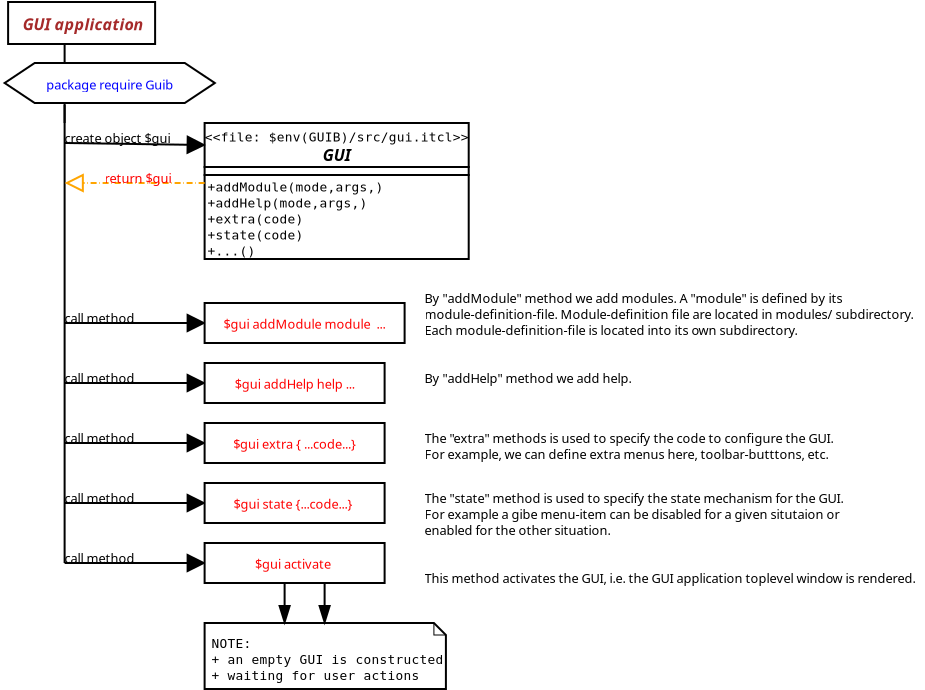 <?xml version="1.0" encoding="UTF-8"?>
<dia:diagram xmlns:dia="http://www.lysator.liu.se/~alla/dia/"><dia:layer name="Background" visible="true"><dia:object type="Standard - Line" version="0" id="O0"><dia:attribute name="obj_pos"><dia:point val="7,6"/></dia:attribute><dia:attribute name="obj_bb"><dia:rectangle val="6.95,5.95;7.05,10.05"/></dia:attribute><dia:attribute name="conn_endpoints"><dia:point val="7,6"/><dia:point val="7,10"/></dia:attribute><dia:attribute name="numcp"><dia:int val="1"/></dia:attribute></dia:object><dia:object type="Flowchart - Box" version="0" id="O1"><dia:attribute name="obj_pos"><dia:point val="4.175,3.95"/></dia:attribute><dia:attribute name="obj_bb"><dia:rectangle val="4.125,3.9;11.575,6.1"/></dia:attribute><dia:attribute name="elem_corner"><dia:point val="4.175,3.95"/></dia:attribute><dia:attribute name="elem_width"><dia:real val="7.35"/></dia:attribute><dia:attribute name="elem_height"><dia:real val="2.1"/></dia:attribute><dia:attribute name="show_background"><dia:boolean val="true"/></dia:attribute><dia:attribute name="padding"><dia:real val="0.5"/></dia:attribute><dia:attribute name="text"><dia:composite type="text"><dia:attribute name="string"><dia:string>#GUI application#</dia:string></dia:attribute><dia:attribute name="font"><dia:font family="sans" style="88" name="Courier"/></dia:attribute><dia:attribute name="height"><dia:real val="1"/></dia:attribute><dia:attribute name="pos"><dia:point val="7.85,5.35"/></dia:attribute><dia:attribute name="color"><dia:color val="#a52a2a"/></dia:attribute><dia:attribute name="alignment"><dia:enum val="1"/></dia:attribute></dia:composite></dia:attribute></dia:object><dia:object type="Standard - Text" version="0" id="O2"><dia:attribute name="obj_pos"><dia:point val="7,21"/></dia:attribute><dia:attribute name="obj_bb"><dia:rectangle val="7,20.3;7,21.3"/></dia:attribute><dia:attribute name="text"><dia:composite type="text"><dia:attribute name="string"><dia:string>##</dia:string></dia:attribute><dia:attribute name="font"><dia:font family="sans" style="0" name="Courier"/></dia:attribute><dia:attribute name="height"><dia:real val="0.8"/></dia:attribute><dia:attribute name="pos"><dia:point val="7,21"/></dia:attribute><dia:attribute name="color"><dia:color val="#000000"/></dia:attribute><dia:attribute name="alignment"><dia:enum val="0"/></dia:attribute></dia:composite></dia:attribute></dia:object><dia:object type="UML - Class" version="0" id="O3"><dia:attribute name="obj_pos"><dia:point val="14,10"/></dia:attribute><dia:attribute name="obj_bb"><dia:rectangle val="13.95,9.95;26.2,16.85"/></dia:attribute><dia:attribute name="elem_corner"><dia:point val="14,10"/></dia:attribute><dia:attribute name="elem_width"><dia:real val="12.15"/></dia:attribute><dia:attribute name="elem_height"><dia:real val="6.8"/></dia:attribute><dia:attribute name="name"><dia:string>#GUI#</dia:string></dia:attribute><dia:attribute name="stereotype"><dia:string>#file: $env(GUIB)/src/gui.itcl#</dia:string></dia:attribute><dia:attribute name="comment"><dia:string>##</dia:string></dia:attribute><dia:attribute name="abstract"><dia:boolean val="true"/></dia:attribute><dia:attribute name="suppress_attributes"><dia:boolean val="false"/></dia:attribute><dia:attribute name="suppress_operations"><dia:boolean val="false"/></dia:attribute><dia:attribute name="visible_attributes"><dia:boolean val="true"/></dia:attribute><dia:attribute name="visible_operations"><dia:boolean val="true"/></dia:attribute><dia:attribute name="visible_comments"><dia:boolean val="false"/></dia:attribute><dia:attribute name="foreground_color"><dia:color val="#000000"/></dia:attribute><dia:attribute name="background_color"><dia:color val="#ffffff"/></dia:attribute><dia:attribute name="normal_font"><dia:font family="monospace" style="0" name="Courier"/></dia:attribute><dia:attribute name="abstract_font"><dia:font family="monospace" style="88" name="Courier"/></dia:attribute><dia:attribute name="polymorphic_font"><dia:font family="monospace" style="8" name="Courier"/></dia:attribute><dia:attribute name="classname_font"><dia:font family="sans" style="80" name="Courier"/></dia:attribute><dia:attribute name="abstract_classname_font"><dia:font family="sans" style="88" name="Courier"/></dia:attribute><dia:attribute name="comment_font"><dia:font family="sans" style="8" name="Courier"/></dia:attribute><dia:attribute name="font_height"><dia:real val="0.8"/></dia:attribute><dia:attribute name="polymorphic_font_height"><dia:real val="0.8"/></dia:attribute><dia:attribute name="abstract_font_height"><dia:real val="0.8"/></dia:attribute><dia:attribute name="classname_font_height"><dia:real val="1"/></dia:attribute><dia:attribute name="abstract_classname_font_height"><dia:real val="1"/></dia:attribute><dia:attribute name="comment_font_height"><dia:real val="1"/></dia:attribute><dia:attribute name="attributes"/><dia:attribute name="operations"><dia:composite type="umloperation"><dia:attribute name="name"><dia:string>#addModule#</dia:string></dia:attribute><dia:attribute name="stereotype"><dia:string>##</dia:string></dia:attribute><dia:attribute name="type"><dia:string>##</dia:string></dia:attribute><dia:attribute name="visibility"><dia:enum val="0"/></dia:attribute><dia:attribute name="comment"><dia:string>##</dia:string></dia:attribute><dia:attribute name="abstract"><dia:boolean val="false"/></dia:attribute><dia:attribute name="inheritance_type"><dia:enum val="2"/></dia:attribute><dia:attribute name="query"><dia:boolean val="false"/></dia:attribute><dia:attribute name="class_scope"><dia:boolean val="false"/></dia:attribute><dia:attribute name="parameters"><dia:composite type="umlparameter"><dia:attribute name="name"><dia:string>#mode#</dia:string></dia:attribute><dia:attribute name="type"><dia:string>##</dia:string></dia:attribute><dia:attribute name="value"><dia:string>##</dia:string></dia:attribute><dia:attribute name="comment"><dia:string>##</dia:string></dia:attribute><dia:attribute name="kind"><dia:enum val="0"/></dia:attribute></dia:composite><dia:composite type="umlparameter"><dia:attribute name="name"><dia:string>#args#</dia:string></dia:attribute><dia:attribute name="type"><dia:string>##</dia:string></dia:attribute><dia:attribute name="value"><dia:string>##</dia:string></dia:attribute><dia:attribute name="comment"><dia:string>##</dia:string></dia:attribute><dia:attribute name="kind"><dia:enum val="0"/></dia:attribute></dia:composite><dia:composite type="umlparameter"><dia:attribute name="name"><dia:string>##</dia:string></dia:attribute><dia:attribute name="type"><dia:string>##</dia:string></dia:attribute><dia:attribute name="value"><dia:string>##</dia:string></dia:attribute><dia:attribute name="comment"><dia:string>##</dia:string></dia:attribute><dia:attribute name="kind"><dia:enum val="0"/></dia:attribute></dia:composite></dia:attribute></dia:composite><dia:composite type="umloperation"><dia:attribute name="name"><dia:string>#addHelp#</dia:string></dia:attribute><dia:attribute name="stereotype"><dia:string>##</dia:string></dia:attribute><dia:attribute name="type"><dia:string>##</dia:string></dia:attribute><dia:attribute name="visibility"><dia:enum val="0"/></dia:attribute><dia:attribute name="comment"><dia:string>##</dia:string></dia:attribute><dia:attribute name="abstract"><dia:boolean val="false"/></dia:attribute><dia:attribute name="inheritance_type"><dia:enum val="2"/></dia:attribute><dia:attribute name="query"><dia:boolean val="false"/></dia:attribute><dia:attribute name="class_scope"><dia:boolean val="false"/></dia:attribute><dia:attribute name="parameters"><dia:composite type="umlparameter"><dia:attribute name="name"><dia:string>#mode#</dia:string></dia:attribute><dia:attribute name="type"><dia:string>##</dia:string></dia:attribute><dia:attribute name="value"><dia:string>##</dia:string></dia:attribute><dia:attribute name="comment"><dia:string>##</dia:string></dia:attribute><dia:attribute name="kind"><dia:enum val="0"/></dia:attribute></dia:composite><dia:composite type="umlparameter"><dia:attribute name="name"><dia:string>#args#</dia:string></dia:attribute><dia:attribute name="type"><dia:string>##</dia:string></dia:attribute><dia:attribute name="value"><dia:string>##</dia:string></dia:attribute><dia:attribute name="comment"><dia:string>##</dia:string></dia:attribute><dia:attribute name="kind"><dia:enum val="0"/></dia:attribute></dia:composite><dia:composite type="umlparameter"><dia:attribute name="name"><dia:string>##</dia:string></dia:attribute><dia:attribute name="type"><dia:string>##</dia:string></dia:attribute><dia:attribute name="value"><dia:string>##</dia:string></dia:attribute><dia:attribute name="comment"><dia:string>##</dia:string></dia:attribute><dia:attribute name="kind"><dia:enum val="0"/></dia:attribute></dia:composite></dia:attribute></dia:composite><dia:composite type="umloperation"><dia:attribute name="name"><dia:string>#extra#</dia:string></dia:attribute><dia:attribute name="stereotype"><dia:string>##</dia:string></dia:attribute><dia:attribute name="type"><dia:string>##</dia:string></dia:attribute><dia:attribute name="visibility"><dia:enum val="0"/></dia:attribute><dia:attribute name="comment"><dia:string>##</dia:string></dia:attribute><dia:attribute name="abstract"><dia:boolean val="false"/></dia:attribute><dia:attribute name="inheritance_type"><dia:enum val="2"/></dia:attribute><dia:attribute name="query"><dia:boolean val="false"/></dia:attribute><dia:attribute name="class_scope"><dia:boolean val="false"/></dia:attribute><dia:attribute name="parameters"><dia:composite type="umlparameter"><dia:attribute name="name"><dia:string>#code#</dia:string></dia:attribute><dia:attribute name="type"><dia:string>##</dia:string></dia:attribute><dia:attribute name="value"><dia:string>##</dia:string></dia:attribute><dia:attribute name="comment"><dia:string>##</dia:string></dia:attribute><dia:attribute name="kind"><dia:enum val="0"/></dia:attribute></dia:composite></dia:attribute></dia:composite><dia:composite type="umloperation"><dia:attribute name="name"><dia:string>#state#</dia:string></dia:attribute><dia:attribute name="stereotype"><dia:string>##</dia:string></dia:attribute><dia:attribute name="type"><dia:string>##</dia:string></dia:attribute><dia:attribute name="visibility"><dia:enum val="0"/></dia:attribute><dia:attribute name="comment"><dia:string>##</dia:string></dia:attribute><dia:attribute name="abstract"><dia:boolean val="false"/></dia:attribute><dia:attribute name="inheritance_type"><dia:enum val="2"/></dia:attribute><dia:attribute name="query"><dia:boolean val="false"/></dia:attribute><dia:attribute name="class_scope"><dia:boolean val="false"/></dia:attribute><dia:attribute name="parameters"><dia:composite type="umlparameter"><dia:attribute name="name"><dia:string>#code#</dia:string></dia:attribute><dia:attribute name="type"><dia:string>##</dia:string></dia:attribute><dia:attribute name="value"><dia:string>##</dia:string></dia:attribute><dia:attribute name="comment"><dia:string>##</dia:string></dia:attribute><dia:attribute name="kind"><dia:enum val="0"/></dia:attribute></dia:composite></dia:attribute></dia:composite><dia:composite type="umloperation"><dia:attribute name="name"><dia:string>#...#</dia:string></dia:attribute><dia:attribute name="stereotype"><dia:string>##</dia:string></dia:attribute><dia:attribute name="type"><dia:string>##</dia:string></dia:attribute><dia:attribute name="visibility"><dia:enum val="0"/></dia:attribute><dia:attribute name="comment"><dia:string>##</dia:string></dia:attribute><dia:attribute name="abstract"><dia:boolean val="false"/></dia:attribute><dia:attribute name="inheritance_type"><dia:enum val="2"/></dia:attribute><dia:attribute name="query"><dia:boolean val="false"/></dia:attribute><dia:attribute name="class_scope"><dia:boolean val="false"/></dia:attribute><dia:attribute name="parameters"/></dia:composite></dia:attribute><dia:attribute name="template"><dia:boolean val="false"/></dia:attribute><dia:attribute name="templates"/></dia:object><dia:object type="Standard - Text" version="0" id="O4"><dia:attribute name="obj_pos"><dia:point val="7,11"/></dia:attribute><dia:attribute name="obj_bb"><dia:rectangle val="7,10.3;12.7,11.3"/></dia:attribute><dia:attribute name="text"><dia:composite type="text"><dia:attribute name="string"><dia:string>#create object $gui#</dia:string></dia:attribute><dia:attribute name="font"><dia:font family="sans" style="0" name="Courier"/></dia:attribute><dia:attribute name="height"><dia:real val="0.8"/></dia:attribute><dia:attribute name="pos"><dia:point val="7,11"/></dia:attribute><dia:attribute name="color"><dia:color val="#000000"/></dia:attribute><dia:attribute name="alignment"><dia:enum val="0"/></dia:attribute></dia:composite></dia:attribute></dia:object><dia:object type="Standard - Text" version="0" id="O5"><dia:attribute name="obj_pos"><dia:point val="7,20"/></dia:attribute><dia:attribute name="obj_bb"><dia:rectangle val="7,19.3;10.6,20.3"/></dia:attribute><dia:attribute name="text"><dia:composite type="text"><dia:attribute name="string"><dia:string>#call method#</dia:string></dia:attribute><dia:attribute name="font"><dia:font family="sans" style="0" name="Courier"/></dia:attribute><dia:attribute name="height"><dia:real val="0.8"/></dia:attribute><dia:attribute name="pos"><dia:point val="7,20"/></dia:attribute><dia:attribute name="color"><dia:color val="#000000"/></dia:attribute><dia:attribute name="alignment"><dia:enum val="0"/></dia:attribute></dia:composite></dia:attribute></dia:object><dia:object type="Standard - Line" version="0" id="O6"><dia:attribute name="obj_pos"><dia:point val="7,9.086"/></dia:attribute><dia:attribute name="obj_bb"><dia:rectangle val="6.95,9.036;7.05,32.05"/></dia:attribute><dia:attribute name="conn_endpoints"><dia:point val="7,9.086"/><dia:point val="7,32"/></dia:attribute><dia:attribute name="numcp"><dia:int val="1"/></dia:attribute></dia:object><dia:object type="Standard - Line" version="0" id="O7"><dia:attribute name="obj_pos"><dia:point val="7,11"/></dia:attribute><dia:attribute name="obj_bb"><dia:rectangle val="6.949,10.299;14.061,11.901"/></dia:attribute><dia:attribute name="conn_endpoints"><dia:point val="7,11"/><dia:point val="14,11.1"/></dia:attribute><dia:attribute name="numcp"><dia:int val="1"/></dia:attribute><dia:attribute name="end_arrow"><dia:enum val="3"/></dia:attribute><dia:attribute name="end_arrow_length"><dia:real val="0.8"/></dia:attribute><dia:attribute name="end_arrow_width"><dia:real val="0.8"/></dia:attribute><dia:connections><dia:connection handle="1" to="O3" connection="3"/></dia:connections></dia:object><dia:object type="Standard - Line" version="0" id="O8"><dia:attribute name="obj_pos"><dia:point val="14,13"/></dia:attribute><dia:attribute name="obj_bb"><dia:rectangle val="6.95,12.2;14.05,13.8"/></dia:attribute><dia:attribute name="conn_endpoints"><dia:point val="14,13"/><dia:point val="7,13"/></dia:attribute><dia:attribute name="numcp"><dia:int val="1"/></dia:attribute><dia:attribute name="line_color"><dia:color val="#ffa500"/></dia:attribute><dia:attribute name="line_style"><dia:enum val="2"/></dia:attribute><dia:attribute name="end_arrow"><dia:enum val="12"/></dia:attribute><dia:attribute name="end_arrow_length"><dia:real val="0.8"/></dia:attribute><dia:attribute name="end_arrow_width"><dia:real val="0.8"/></dia:attribute><dia:attribute name="dashlength"><dia:real val="0.3"/></dia:attribute></dia:object><dia:object type="Standard - Text" version="0" id="O9"><dia:attribute name="obj_pos"><dia:point val="9,13"/></dia:attribute><dia:attribute name="obj_bb"><dia:rectangle val="9,12.3;12.5,13.3"/></dia:attribute><dia:attribute name="text"><dia:composite type="text"><dia:attribute name="string"><dia:string>#return $gui#</dia:string></dia:attribute><dia:attribute name="font"><dia:font family="sans" style="0" name="Courier"/></dia:attribute><dia:attribute name="height"><dia:real val="0.8"/></dia:attribute><dia:attribute name="pos"><dia:point val="9,13"/></dia:attribute><dia:attribute name="color"><dia:color val="#ff0000"/></dia:attribute><dia:attribute name="alignment"><dia:enum val="0"/></dia:attribute></dia:composite></dia:attribute></dia:object><dia:object type="Standard - Line" version="0" id="O10"><dia:attribute name="obj_pos"><dia:point val="7,20"/></dia:attribute><dia:attribute name="obj_bb"><dia:rectangle val="6.95,19.2;14.05,20.8"/></dia:attribute><dia:attribute name="conn_endpoints"><dia:point val="7,20"/><dia:point val="14,20"/></dia:attribute><dia:attribute name="numcp"><dia:int val="1"/></dia:attribute><dia:attribute name="end_arrow"><dia:enum val="3"/></dia:attribute><dia:attribute name="end_arrow_length"><dia:real val="0.8"/></dia:attribute><dia:attribute name="end_arrow_width"><dia:real val="0.8"/></dia:attribute><dia:connections><dia:connection handle="1" to="O11" connection="7"/></dia:connections></dia:object><dia:object type="Flowchart - Box" version="0" id="O11"><dia:attribute name="obj_pos"><dia:point val="14,19"/></dia:attribute><dia:attribute name="obj_bb"><dia:rectangle val="13.95,18.95;24.05,21.05"/></dia:attribute><dia:attribute name="elem_corner"><dia:point val="14,19"/></dia:attribute><dia:attribute name="elem_width"><dia:real val="10"/></dia:attribute><dia:attribute name="elem_height"><dia:real val="2"/></dia:attribute><dia:attribute name="show_background"><dia:boolean val="true"/></dia:attribute><dia:attribute name="padding"><dia:real val="0.5"/></dia:attribute><dia:attribute name="text"><dia:composite type="text"><dia:attribute name="string"><dia:string>#$gui addModule module  ...#</dia:string></dia:attribute><dia:attribute name="font"><dia:font family="sans" style="0" name="Courier"/></dia:attribute><dia:attribute name="height"><dia:real val="0.8"/></dia:attribute><dia:attribute name="pos"><dia:point val="19,20.3"/></dia:attribute><dia:attribute name="color"><dia:color val="#ff0000"/></dia:attribute><dia:attribute name="alignment"><dia:enum val="1"/></dia:attribute></dia:composite></dia:attribute></dia:object><dia:object type="Standard - Line" version="0" id="O12"><dia:attribute name="obj_pos"><dia:point val="7,23"/></dia:attribute><dia:attribute name="obj_bb"><dia:rectangle val="6.95,22.2;14.05,23.8"/></dia:attribute><dia:attribute name="conn_endpoints"><dia:point val="7,23"/><dia:point val="14,23"/></dia:attribute><dia:attribute name="numcp"><dia:int val="1"/></dia:attribute><dia:attribute name="end_arrow"><dia:enum val="3"/></dia:attribute><dia:attribute name="end_arrow_length"><dia:real val="0.8"/></dia:attribute><dia:attribute name="end_arrow_width"><dia:real val="0.8"/></dia:attribute><dia:connections><dia:connection handle="1" to="O13" connection="7"/></dia:connections></dia:object><dia:object type="Flowchart - Box" version="0" id="O13"><dia:attribute name="obj_pos"><dia:point val="14,22"/></dia:attribute><dia:attribute name="obj_bb"><dia:rectangle val="13.95,21.95;23.05,24.05"/></dia:attribute><dia:attribute name="elem_corner"><dia:point val="14,22"/></dia:attribute><dia:attribute name="elem_width"><dia:real val="9"/></dia:attribute><dia:attribute name="elem_height"><dia:real val="2"/></dia:attribute><dia:attribute name="show_background"><dia:boolean val="true"/></dia:attribute><dia:attribute name="padding"><dia:real val="0.5"/></dia:attribute><dia:attribute name="text"><dia:composite type="text"><dia:attribute name="string"><dia:string>#$gui addHelp help ...#</dia:string></dia:attribute><dia:attribute name="font"><dia:font family="sans" style="0" name="Courier"/></dia:attribute><dia:attribute name="height"><dia:real val="0.8"/></dia:attribute><dia:attribute name="pos"><dia:point val="18.5,23.3"/></dia:attribute><dia:attribute name="color"><dia:color val="#ff0000"/></dia:attribute><dia:attribute name="alignment"><dia:enum val="1"/></dia:attribute></dia:composite></dia:attribute></dia:object><dia:object type="Standard - Line" version="0" id="O14"><dia:attribute name="obj_pos"><dia:point val="7,26"/></dia:attribute><dia:attribute name="obj_bb"><dia:rectangle val="6.95,25.2;14.05,26.8"/></dia:attribute><dia:attribute name="conn_endpoints"><dia:point val="7,26"/><dia:point val="14,26"/></dia:attribute><dia:attribute name="numcp"><dia:int val="1"/></dia:attribute><dia:attribute name="end_arrow"><dia:enum val="3"/></dia:attribute><dia:attribute name="end_arrow_length"><dia:real val="0.8"/></dia:attribute><dia:attribute name="end_arrow_width"><dia:real val="0.8"/></dia:attribute><dia:connections><dia:connection handle="1" to="O15" connection="7"/></dia:connections></dia:object><dia:object type="Flowchart - Box" version="0" id="O15"><dia:attribute name="obj_pos"><dia:point val="14,25"/></dia:attribute><dia:attribute name="obj_bb"><dia:rectangle val="13.95,24.95;23.05,27.05"/></dia:attribute><dia:attribute name="elem_corner"><dia:point val="14,25"/></dia:attribute><dia:attribute name="elem_width"><dia:real val="9"/></dia:attribute><dia:attribute name="elem_height"><dia:real val="2"/></dia:attribute><dia:attribute name="show_background"><dia:boolean val="true"/></dia:attribute><dia:attribute name="padding"><dia:real val="0.5"/></dia:attribute><dia:attribute name="text"><dia:composite type="text"><dia:attribute name="string"><dia:string>#$gui extra { ...code...}#</dia:string></dia:attribute><dia:attribute name="font"><dia:font family="sans" style="0" name="Courier"/></dia:attribute><dia:attribute name="height"><dia:real val="0.8"/></dia:attribute><dia:attribute name="pos"><dia:point val="18.5,26.3"/></dia:attribute><dia:attribute name="color"><dia:color val="#ff0000"/></dia:attribute><dia:attribute name="alignment"><dia:enum val="1"/></dia:attribute></dia:composite></dia:attribute></dia:object><dia:object type="Standard - Line" version="0" id="O16"><dia:attribute name="obj_pos"><dia:point val="7,29"/></dia:attribute><dia:attribute name="obj_bb"><dia:rectangle val="6.95,28.2;14.05,29.8"/></dia:attribute><dia:attribute name="conn_endpoints"><dia:point val="7,29"/><dia:point val="14,29"/></dia:attribute><dia:attribute name="numcp"><dia:int val="1"/></dia:attribute><dia:attribute name="end_arrow"><dia:enum val="3"/></dia:attribute><dia:attribute name="end_arrow_length"><dia:real val="0.8"/></dia:attribute><dia:attribute name="end_arrow_width"><dia:real val="0.8"/></dia:attribute><dia:connections><dia:connection handle="1" to="O17" connection="7"/></dia:connections></dia:object><dia:object type="Flowchart - Box" version="0" id="O17"><dia:attribute name="obj_pos"><dia:point val="14,28"/></dia:attribute><dia:attribute name="obj_bb"><dia:rectangle val="13.95,27.95;23.05,30.05"/></dia:attribute><dia:attribute name="elem_corner"><dia:point val="14,28"/></dia:attribute><dia:attribute name="elem_width"><dia:real val="9"/></dia:attribute><dia:attribute name="elem_height"><dia:real val="2"/></dia:attribute><dia:attribute name="show_background"><dia:boolean val="true"/></dia:attribute><dia:attribute name="padding"><dia:real val="0.5"/></dia:attribute><dia:attribute name="text"><dia:composite type="text"><dia:attribute name="string"><dia:string>#$gui state {...code...} #</dia:string></dia:attribute><dia:attribute name="font"><dia:font family="sans" style="0" name="Courier"/></dia:attribute><dia:attribute name="height"><dia:real val="0.8"/></dia:attribute><dia:attribute name="pos"><dia:point val="18.5,29.3"/></dia:attribute><dia:attribute name="color"><dia:color val="#ff0000"/></dia:attribute><dia:attribute name="alignment"><dia:enum val="1"/></dia:attribute></dia:composite></dia:attribute></dia:object><dia:object type="Standard - Text" version="0" id="O18"><dia:attribute name="obj_pos"><dia:point val="7,23"/></dia:attribute><dia:attribute name="obj_bb"><dia:rectangle val="7,22.3;10.6,23.3"/></dia:attribute><dia:attribute name="text"><dia:composite type="text"><dia:attribute name="string"><dia:string>#call method#</dia:string></dia:attribute><dia:attribute name="font"><dia:font family="sans" style="0" name="Courier"/></dia:attribute><dia:attribute name="height"><dia:real val="0.8"/></dia:attribute><dia:attribute name="pos"><dia:point val="7,23"/></dia:attribute><dia:attribute name="color"><dia:color val="#000000"/></dia:attribute><dia:attribute name="alignment"><dia:enum val="0"/></dia:attribute></dia:composite></dia:attribute></dia:object><dia:object type="Standard - Text" version="0" id="O19"><dia:attribute name="obj_pos"><dia:point val="7,26"/></dia:attribute><dia:attribute name="obj_bb"><dia:rectangle val="7,25.3;10.6,26.3"/></dia:attribute><dia:attribute name="text"><dia:composite type="text"><dia:attribute name="string"><dia:string>#call method#</dia:string></dia:attribute><dia:attribute name="font"><dia:font family="sans" style="0" name="Courier"/></dia:attribute><dia:attribute name="height"><dia:real val="0.8"/></dia:attribute><dia:attribute name="pos"><dia:point val="7,26"/></dia:attribute><dia:attribute name="color"><dia:color val="#000000"/></dia:attribute><dia:attribute name="alignment"><dia:enum val="0"/></dia:attribute></dia:composite></dia:attribute></dia:object><dia:object type="Standard - Text" version="0" id="O20"><dia:attribute name="obj_pos"><dia:point val="7,29"/></dia:attribute><dia:attribute name="obj_bb"><dia:rectangle val="7,28.3;10.6,29.3"/></dia:attribute><dia:attribute name="text"><dia:composite type="text"><dia:attribute name="string"><dia:string>#call method#</dia:string></dia:attribute><dia:attribute name="font"><dia:font family="sans" style="0" name="Courier"/></dia:attribute><dia:attribute name="height"><dia:real val="0.8"/></dia:attribute><dia:attribute name="pos"><dia:point val="7,29"/></dia:attribute><dia:attribute name="color"><dia:color val="#000000"/></dia:attribute><dia:attribute name="alignment"><dia:enum val="0"/></dia:attribute></dia:composite></dia:attribute></dia:object><dia:object type="Standard - Line" version="0" id="O21"><dia:attribute name="obj_pos"><dia:point val="7,32"/></dia:attribute><dia:attribute name="obj_bb"><dia:rectangle val="6.95,31.2;14.05,32.8"/></dia:attribute><dia:attribute name="conn_endpoints"><dia:point val="7,32"/><dia:point val="14,32"/></dia:attribute><dia:attribute name="numcp"><dia:int val="1"/></dia:attribute><dia:attribute name="end_arrow"><dia:enum val="3"/></dia:attribute><dia:attribute name="end_arrow_length"><dia:real val="0.8"/></dia:attribute><dia:attribute name="end_arrow_width"><dia:real val="0.8"/></dia:attribute><dia:connections><dia:connection handle="1" to="O23" connection="7"/></dia:connections></dia:object><dia:object type="Standard - Text" version="0" id="O22"><dia:attribute name="obj_pos"><dia:point val="7,32"/></dia:attribute><dia:attribute name="obj_bb"><dia:rectangle val="7,31.3;10.6,32.3"/></dia:attribute><dia:attribute name="text"><dia:composite type="text"><dia:attribute name="string"><dia:string>#call method#</dia:string></dia:attribute><dia:attribute name="font"><dia:font family="sans" style="0" name="Courier"/></dia:attribute><dia:attribute name="height"><dia:real val="0.8"/></dia:attribute><dia:attribute name="pos"><dia:point val="7,32"/></dia:attribute><dia:attribute name="color"><dia:color val="#000000"/></dia:attribute><dia:attribute name="alignment"><dia:enum val="0"/></dia:attribute></dia:composite></dia:attribute></dia:object><dia:object type="Flowchart - Box" version="0" id="O23"><dia:attribute name="obj_pos"><dia:point val="14,31"/></dia:attribute><dia:attribute name="obj_bb"><dia:rectangle val="13.95,30.95;23.05,33.05"/></dia:attribute><dia:attribute name="elem_corner"><dia:point val="14,31"/></dia:attribute><dia:attribute name="elem_width"><dia:real val="9"/></dia:attribute><dia:attribute name="elem_height"><dia:real val="2"/></dia:attribute><dia:attribute name="show_background"><dia:boolean val="true"/></dia:attribute><dia:attribute name="padding"><dia:real val="0.5"/></dia:attribute><dia:attribute name="text"><dia:composite type="text"><dia:attribute name="string"><dia:string>#$gui activate #</dia:string></dia:attribute><dia:attribute name="font"><dia:font family="sans" style="0" name="Courier"/></dia:attribute><dia:attribute name="height"><dia:real val="0.8"/></dia:attribute><dia:attribute name="pos"><dia:point val="18.5,32.3"/></dia:attribute><dia:attribute name="color"><dia:color val="#ff0000"/></dia:attribute><dia:attribute name="alignment"><dia:enum val="1"/></dia:attribute></dia:composite></dia:attribute></dia:object><dia:object type="UML - Note" version="0" id="O24"><dia:attribute name="obj_pos"><dia:point val="14,35"/></dia:attribute><dia:attribute name="obj_bb"><dia:rectangle val="13.95,34.95;25.1,38.35"/></dia:attribute><dia:attribute name="elem_corner"><dia:point val="14,35"/></dia:attribute><dia:attribute name="elem_width"><dia:real val="11.05"/></dia:attribute><dia:attribute name="elem_height"><dia:real val="3.3"/></dia:attribute><dia:attribute name="text"><dia:composite type="text"><dia:attribute name="string"><dia:string>#NOTE: 
+ an empty GUI is constructed
+ waiting for user actions#</dia:string></dia:attribute><dia:attribute name="font"><dia:font family="monospace" style="0" name="Courier"/></dia:attribute><dia:attribute name="height"><dia:real val="0.8"/></dia:attribute><dia:attribute name="pos"><dia:point val="14.35,36.25"/></dia:attribute><dia:attribute name="color"><dia:color val="#000000"/></dia:attribute><dia:attribute name="alignment"><dia:enum val="0"/></dia:attribute></dia:composite></dia:attribute></dia:object><dia:object type="UML - Message" version="0" id="O25"><dia:attribute name="obj_pos"><dia:point val="18,33"/></dia:attribute><dia:attribute name="obj_bb"><dia:rectangle val="17.6,32.95;18.4,35.05"/></dia:attribute><dia:attribute name="conn_endpoints"><dia:point val="18,33"/><dia:point val="18,35"/></dia:attribute><dia:attribute name="text"><dia:string>##</dia:string></dia:attribute><dia:attribute name="type"><dia:enum val="0"/></dia:attribute><dia:attribute name="text_pos"><dia:point val="18,34"/></dia:attribute></dia:object><dia:object type="UML - Message" version="0" id="O26"><dia:attribute name="obj_pos"><dia:point val="20,33"/></dia:attribute><dia:attribute name="obj_bb"><dia:rectangle val="19.6,32.95;20.913,35.05"/></dia:attribute><dia:attribute name="conn_endpoints"><dia:point val="20,33"/><dia:point val="20,35"/></dia:attribute><dia:attribute name="text"><dia:string>##</dia:string></dia:attribute><dia:attribute name="type"><dia:enum val="0"/></dia:attribute><dia:attribute name="text_pos"><dia:point val="20.913,34"/></dia:attribute></dia:object><dia:object type="Standard - Text" version="0" id="O27"><dia:attribute name="obj_pos"><dia:point val="25,19"/></dia:attribute><dia:attribute name="obj_bb"><dia:rectangle val="25,18.3;50.35,20.9"/></dia:attribute><dia:attribute name="text"><dia:composite type="text"><dia:attribute name="string"><dia:string>#By "addModule" method we add modules. A "module" is defined by its
module-definition-file. Module-definition file are located in modules/ subdirectory.
Each module-definition-file is located into its own subdirectory. #</dia:string></dia:attribute><dia:attribute name="font"><dia:font family="sans" style="0" name="Courier"/></dia:attribute><dia:attribute name="height"><dia:real val="0.8"/></dia:attribute><dia:attribute name="pos"><dia:point val="25,19"/></dia:attribute><dia:attribute name="color"><dia:color val="#000000"/></dia:attribute><dia:attribute name="alignment"><dia:enum val="0"/></dia:attribute></dia:composite></dia:attribute></dia:object><dia:object type="Standard - Text" version="0" id="O28"><dia:attribute name="obj_pos"><dia:point val="25,23"/></dia:attribute><dia:attribute name="obj_bb"><dia:rectangle val="25,22.3;36.25,23.3"/></dia:attribute><dia:attribute name="text"><dia:composite type="text"><dia:attribute name="string"><dia:string>#By "addHelp" method we add help. #</dia:string></dia:attribute><dia:attribute name="font"><dia:font family="sans" style="0" name="Courier"/></dia:attribute><dia:attribute name="height"><dia:real val="0.8"/></dia:attribute><dia:attribute name="pos"><dia:point val="25,23"/></dia:attribute><dia:attribute name="color"><dia:color val="#000000"/></dia:attribute><dia:attribute name="alignment"><dia:enum val="0"/></dia:attribute></dia:composite></dia:attribute></dia:object><dia:object type="Standard - Text" version="0" id="O29"><dia:attribute name="obj_pos"><dia:point val="25,26"/></dia:attribute><dia:attribute name="obj_bb"><dia:rectangle val="25,25.3;46.9,27.1"/></dia:attribute><dia:attribute name="text"><dia:composite type="text"><dia:attribute name="string"><dia:string>#The "extra" methods is used to specify the code to configure the GUI.
For example, we can define extra menus here, toolbar-butttons, etc.#</dia:string></dia:attribute><dia:attribute name="font"><dia:font family="sans" style="0" name="Courier"/></dia:attribute><dia:attribute name="height"><dia:real val="0.8"/></dia:attribute><dia:attribute name="pos"><dia:point val="25,26"/></dia:attribute><dia:attribute name="color"><dia:color val="#000000"/></dia:attribute><dia:attribute name="alignment"><dia:enum val="0"/></dia:attribute></dia:composite></dia:attribute></dia:object><dia:object type="Standard - Text" version="0" id="O30"><dia:attribute name="obj_pos"><dia:point val="25,29"/></dia:attribute><dia:attribute name="obj_bb"><dia:rectangle val="25,28.3;47.5,30.9"/></dia:attribute><dia:attribute name="text"><dia:composite type="text"><dia:attribute name="string"><dia:string>#The "state" method is used to specify the state mechanism for the GUI.
For example a gibe menu-item can be disabled for a given situtaion or 
enabled for the other situation.#</dia:string></dia:attribute><dia:attribute name="font"><dia:font family="sans" style="0" name="Courier"/></dia:attribute><dia:attribute name="height"><dia:real val="0.8"/></dia:attribute><dia:attribute name="pos"><dia:point val="25,29"/></dia:attribute><dia:attribute name="color"><dia:color val="#000000"/></dia:attribute><dia:attribute name="alignment"><dia:enum val="0"/></dia:attribute></dia:composite></dia:attribute></dia:object><dia:object type="Standard - Text" version="0" id="O31"><dia:attribute name="obj_pos"><dia:point val="25,33"/></dia:attribute><dia:attribute name="obj_bb"><dia:rectangle val="25,32.3;51.4,33.3"/></dia:attribute><dia:attribute name="text"><dia:composite type="text"><dia:attribute name="string"><dia:string>#This method activates the GUI, i.e. the GUI application toplevel window is rendered.#</dia:string></dia:attribute><dia:attribute name="font"><dia:font family="sans" style="0" name="Courier"/></dia:attribute><dia:attribute name="height"><dia:real val="0.8"/></dia:attribute><dia:attribute name="pos"><dia:point val="25,33"/></dia:attribute><dia:attribute name="color"><dia:color val="#000000"/></dia:attribute><dia:attribute name="alignment"><dia:enum val="0"/></dia:attribute></dia:composite></dia:attribute></dia:object><dia:object type="Flowchart - Preparation" version="0" id="O32"><dia:attribute name="obj_pos"><dia:point val="4.0,7"/></dia:attribute><dia:attribute name="obj_bb"><dia:rectangle val="3.91,6.95;14.6,9.05"/></dia:attribute><dia:attribute name="elem_corner"><dia:point val="4.0,7"/></dia:attribute><dia:attribute name="elem_width"><dia:real val="10.51"/></dia:attribute><dia:attribute name="elem_height"><dia:real val="2"/></dia:attribute><dia:attribute name="show_background"><dia:boolean val="true"/></dia:attribute><dia:attribute name="flip_horizontal"><dia:boolean val="false"/></dia:attribute><dia:attribute name="flip_vertical"><dia:boolean val="false"/></dia:attribute><dia:attribute name="padding"><dia:real val="0.354"/></dia:attribute><dia:attribute name="text"><dia:composite type="text"><dia:attribute name="string"><dia:string>#package require Guib#</dia:string></dia:attribute><dia:attribute name="font"><dia:font family="sans" style="0" name="Courier"/></dia:attribute><dia:attribute name="height"><dia:real val="0.8"/></dia:attribute><dia:attribute name="pos"><dia:point val="9.255,8.3"/></dia:attribute><dia:attribute name="color"><dia:color val="#0000ff"/></dia:attribute><dia:attribute name="alignment"><dia:enum val="1"/></dia:attribute></dia:composite></dia:attribute></dia:object></dia:layer></dia:diagram>
